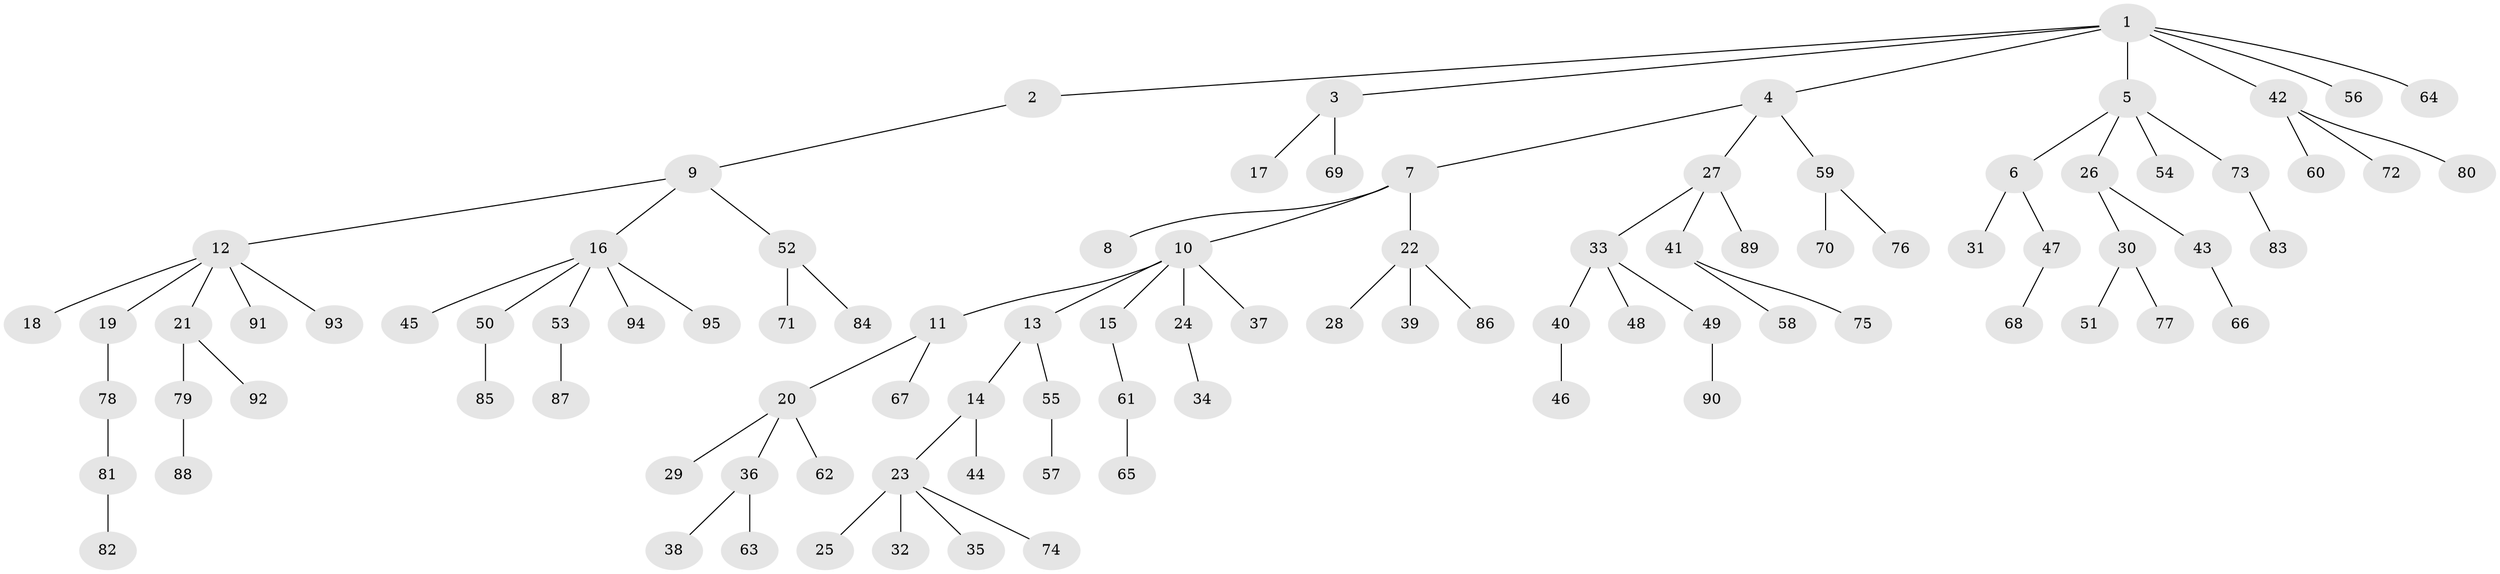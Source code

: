 // Generated by graph-tools (version 1.1) at 2025/02/03/09/25 03:02:23]
// undirected, 95 vertices, 94 edges
graph export_dot {
graph [start="1"]
  node [color=gray90,style=filled];
  1;
  2;
  3;
  4;
  5;
  6;
  7;
  8;
  9;
  10;
  11;
  12;
  13;
  14;
  15;
  16;
  17;
  18;
  19;
  20;
  21;
  22;
  23;
  24;
  25;
  26;
  27;
  28;
  29;
  30;
  31;
  32;
  33;
  34;
  35;
  36;
  37;
  38;
  39;
  40;
  41;
  42;
  43;
  44;
  45;
  46;
  47;
  48;
  49;
  50;
  51;
  52;
  53;
  54;
  55;
  56;
  57;
  58;
  59;
  60;
  61;
  62;
  63;
  64;
  65;
  66;
  67;
  68;
  69;
  70;
  71;
  72;
  73;
  74;
  75;
  76;
  77;
  78;
  79;
  80;
  81;
  82;
  83;
  84;
  85;
  86;
  87;
  88;
  89;
  90;
  91;
  92;
  93;
  94;
  95;
  1 -- 2;
  1 -- 3;
  1 -- 4;
  1 -- 5;
  1 -- 42;
  1 -- 56;
  1 -- 64;
  2 -- 9;
  3 -- 17;
  3 -- 69;
  4 -- 7;
  4 -- 27;
  4 -- 59;
  5 -- 6;
  5 -- 26;
  5 -- 54;
  5 -- 73;
  6 -- 31;
  6 -- 47;
  7 -- 8;
  7 -- 10;
  7 -- 22;
  9 -- 12;
  9 -- 16;
  9 -- 52;
  10 -- 11;
  10 -- 13;
  10 -- 15;
  10 -- 24;
  10 -- 37;
  11 -- 20;
  11 -- 67;
  12 -- 18;
  12 -- 19;
  12 -- 21;
  12 -- 91;
  12 -- 93;
  13 -- 14;
  13 -- 55;
  14 -- 23;
  14 -- 44;
  15 -- 61;
  16 -- 45;
  16 -- 50;
  16 -- 53;
  16 -- 94;
  16 -- 95;
  19 -- 78;
  20 -- 29;
  20 -- 36;
  20 -- 62;
  21 -- 79;
  21 -- 92;
  22 -- 28;
  22 -- 39;
  22 -- 86;
  23 -- 25;
  23 -- 32;
  23 -- 35;
  23 -- 74;
  24 -- 34;
  26 -- 30;
  26 -- 43;
  27 -- 33;
  27 -- 41;
  27 -- 89;
  30 -- 51;
  30 -- 77;
  33 -- 40;
  33 -- 48;
  33 -- 49;
  36 -- 38;
  36 -- 63;
  40 -- 46;
  41 -- 58;
  41 -- 75;
  42 -- 60;
  42 -- 72;
  42 -- 80;
  43 -- 66;
  47 -- 68;
  49 -- 90;
  50 -- 85;
  52 -- 71;
  52 -- 84;
  53 -- 87;
  55 -- 57;
  59 -- 70;
  59 -- 76;
  61 -- 65;
  73 -- 83;
  78 -- 81;
  79 -- 88;
  81 -- 82;
}
